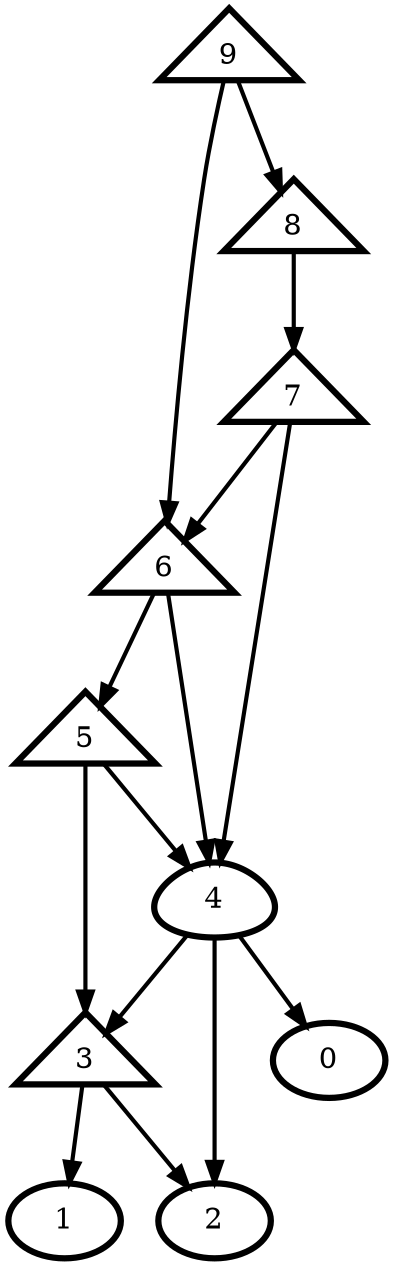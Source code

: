 digraph G {
    0 [penwidth=3,label="0"]
    1 [penwidth=3,label="1"]
    2 [penwidth=3,label="2"]
    3 [penwidth=3,label="4",shape = "egg"]
    4 [penwidth=3,label="3",shape = "triangle"]
    5 [penwidth=3,label="5",shape = "triangle"]
    6 [penwidth=3,label="6",shape = "triangle"]
    7 [penwidth=3,label="7",shape = "triangle"]
    8 [penwidth=3,label="8",shape = "triangle"]
    9 [penwidth=3,label="9",shape = "triangle"]

    4 -> 2 [penwidth=2]
    4 -> 1 [penwidth=2]
    3 -> 0 [penwidth=2]
    3 -> 4 [penwidth=2]
    3 -> 2 [penwidth=2]
    5 -> 3 [penwidth=2]
    5 -> 4 [penwidth=2]
    6 -> 3 [penwidth=2]
    6 -> 5 [penwidth=2]
    7 -> 3 [penwidth=2]
    7 -> 6 [penwidth=2]
    8 -> 7 [penwidth=2]
    9 -> 6 [penwidth=2]
    9 -> 8 [penwidth=2]
}
